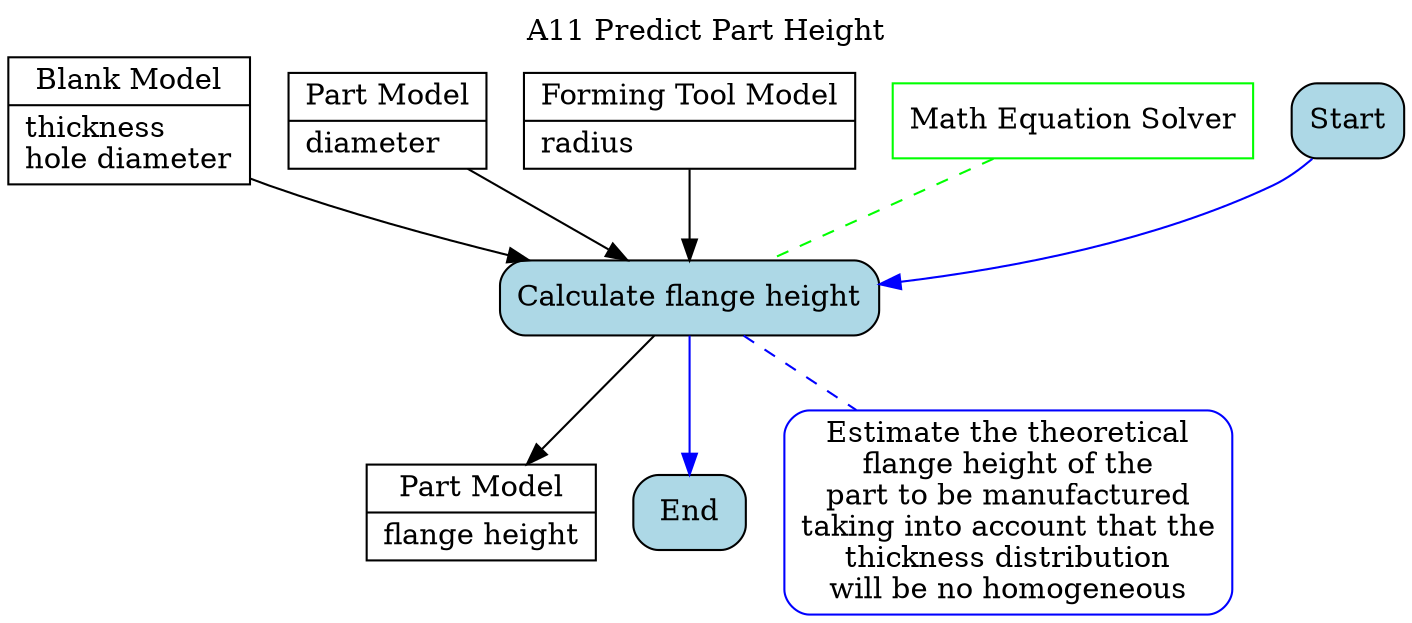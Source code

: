 digraph behaviourmodel {

# activity title
labelloc="t"
label="A11 Predict Part Height"

# inputs and outputs
node [shape=record, style=filled, fillcolor=white, color=black]
blank [label="{Blank Model|thickness\lhole diameter\l}"];
part0 [label="{Part Model|diameter\l}"];
tool [label="{Forming Tool Model|radius\l}"];
part [label="{Part Model|flange height\l}"];

# mechanisms
node [shape=box, style=filled, fillcolor=white, color=green]
m1 [label="Math Equation Solver"]

# tasks definition
node [shape=box, style="filled, rounded", fillcolor=lightblue, color=black]
Start
t1 [label="Calculate flange height"]
End

# rules
node [shape=box, style="filled, rounded", fillcolor=white, color=blue]
r1 [label="Estimate the theoretical\nflange height of the\npart to be manufactured\ntaking into account that the\nthickness distribution\nwill be no homogeneous"]

# attaching rules
edge [dir=none, color=blue, style=dashed]
t1 -> r1

# task sequence
edge [dir=forward, color=blue, fontcolor=blue, style=solid]
Start -> t1 -> End

# attaching mechanisms
edge [dir=none, color=green, style=dashed]
m1 -> t1

# attaching inputs and outputs
edge [dir=forward, color=black, fontcolor=black, style=solid]
{blank, tool, part0} -> t1 -> part

# constraints
node [shape=ellipse, style=filled, fillcolor=white, color=red]

# attaching constraints
edge [dir=none, color=red, style=dashed]

}

